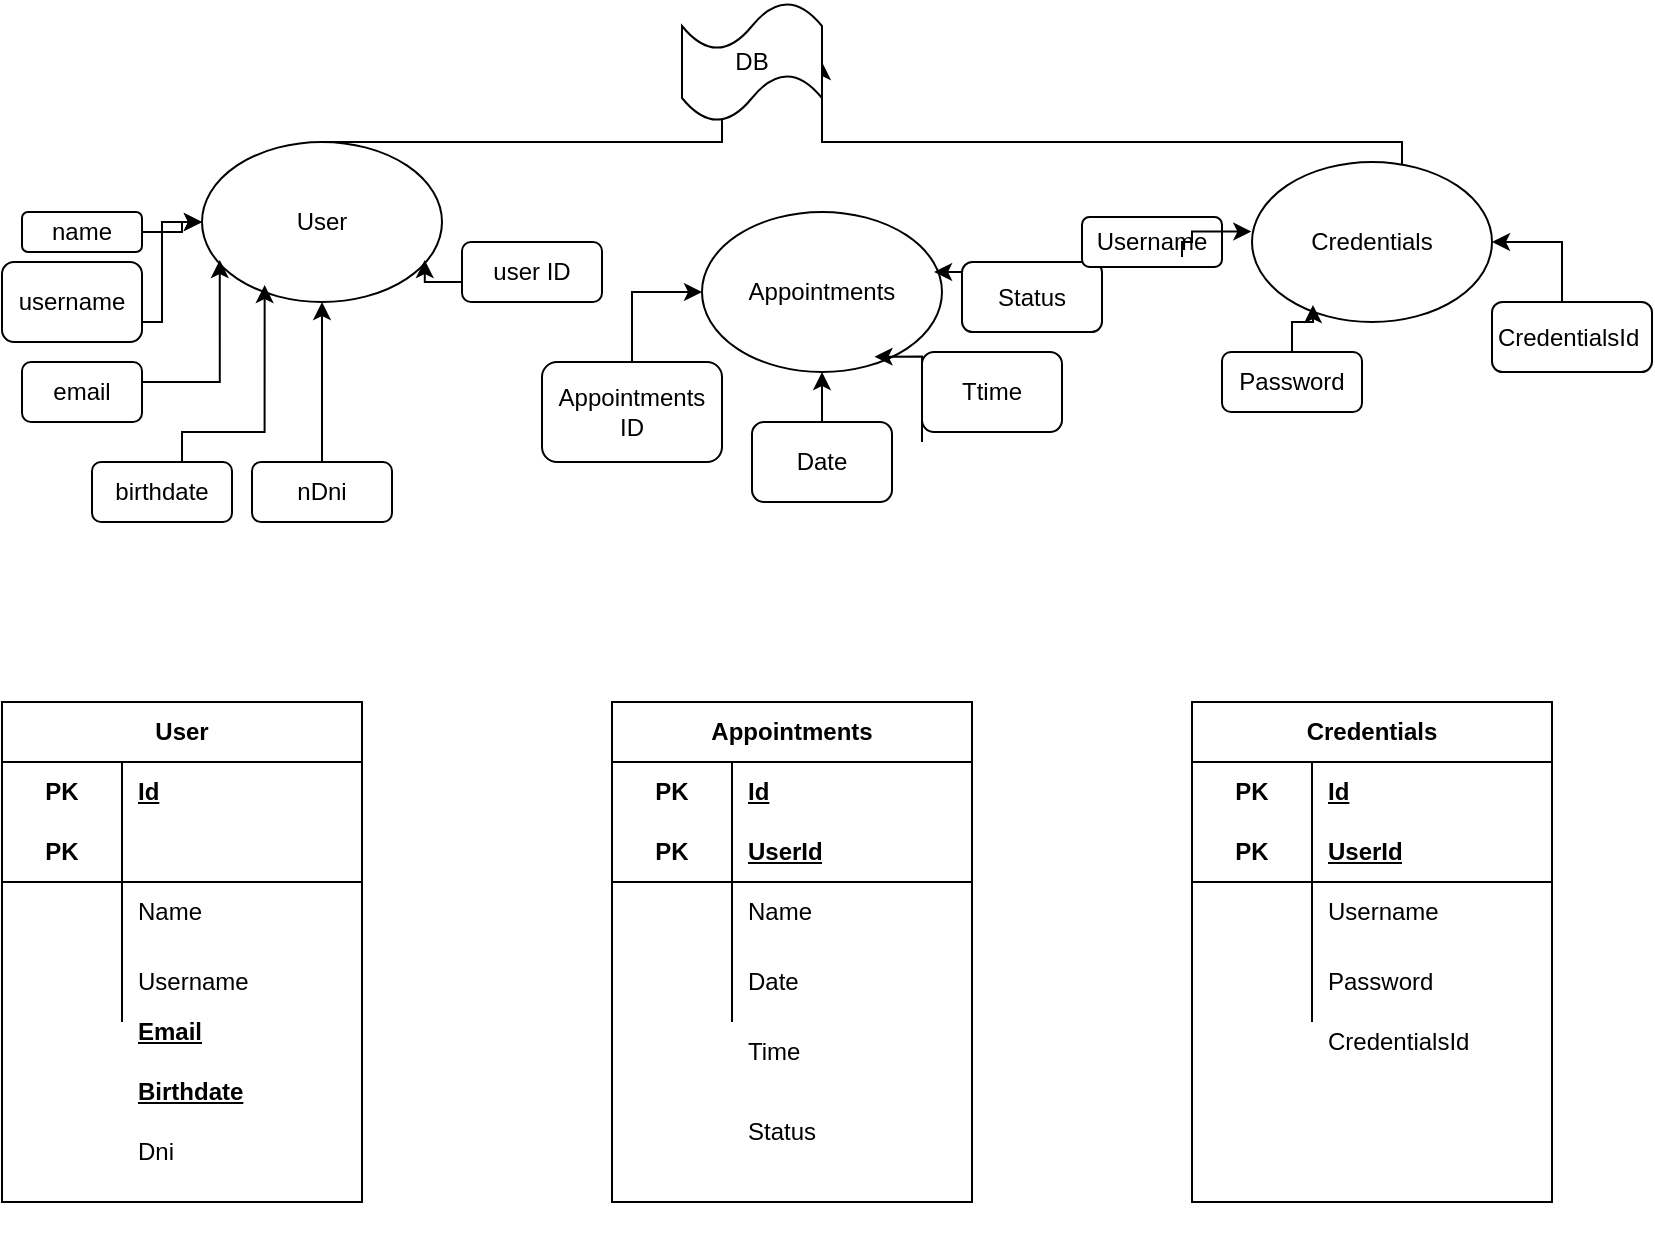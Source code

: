 <mxfile version="27.0.5">
  <diagram name="Página-1" id="jzqENAcbfFCvSukeIIhP">
    <mxGraphModel dx="1106" dy="571" grid="1" gridSize="10" guides="1" tooltips="1" connect="1" arrows="1" fold="1" page="1" pageScale="1" pageWidth="827" pageHeight="1169" math="0" shadow="0">
      <root>
        <mxCell id="0" />
        <mxCell id="1" parent="0" />
        <mxCell id="-4ZofiW5pJkBx7gfVHtG-1" style="edgeStyle=orthogonalEdgeStyle;rounded=0;orthogonalLoop=1;jettySize=auto;html=1;entryX=0;entryY=0.5;entryDx=0;entryDy=0;entryPerimeter=0;" edge="1" parent="1" source="-4ZofiW5pJkBx7gfVHtG-2" target="-4ZofiW5pJkBx7gfVHtG-11">
          <mxGeometry relative="1" as="geometry">
            <Array as="points">
              <mxPoint x="460" y="110" />
            </Array>
          </mxGeometry>
        </mxCell>
        <mxCell id="-4ZofiW5pJkBx7gfVHtG-2" value="User" style="ellipse;whiteSpace=wrap;html=1;" vertex="1" parent="1">
          <mxGeometry x="200" y="110" width="120" height="80" as="geometry" />
        </mxCell>
        <mxCell id="-4ZofiW5pJkBx7gfVHtG-3" value="Appointments" style="ellipse;whiteSpace=wrap;html=1;" vertex="1" parent="1">
          <mxGeometry x="450" y="145" width="120" height="80" as="geometry" />
        </mxCell>
        <mxCell id="-4ZofiW5pJkBx7gfVHtG-4" style="edgeStyle=orthogonalEdgeStyle;rounded=0;orthogonalLoop=1;jettySize=auto;html=1;entryX=1;entryY=0.5;entryDx=0;entryDy=0;entryPerimeter=0;" edge="1" parent="1" source="-4ZofiW5pJkBx7gfVHtG-5" target="-4ZofiW5pJkBx7gfVHtG-11">
          <mxGeometry relative="1" as="geometry">
            <mxPoint x="540" y="110" as="targetPoint" />
            <Array as="points">
              <mxPoint x="800" y="110" />
            </Array>
          </mxGeometry>
        </mxCell>
        <mxCell id="-4ZofiW5pJkBx7gfVHtG-5" value="Credentials" style="ellipse;whiteSpace=wrap;html=1;" vertex="1" parent="1">
          <mxGeometry x="725" y="120" width="120" height="80" as="geometry" />
        </mxCell>
        <mxCell id="-4ZofiW5pJkBx7gfVHtG-6" style="edgeStyle=orthogonalEdgeStyle;rounded=0;orthogonalLoop=1;jettySize=auto;html=1;exitX=0.5;exitY=0;exitDx=0;exitDy=0;" edge="1" parent="1" source="-4ZofiW5pJkBx7gfVHtG-8">
          <mxGeometry relative="1" as="geometry">
            <mxPoint x="130" y="160" as="targetPoint" />
          </mxGeometry>
        </mxCell>
        <mxCell id="-4ZofiW5pJkBx7gfVHtG-7" value="" style="edgeStyle=orthogonalEdgeStyle;rounded=0;orthogonalLoop=1;jettySize=auto;html=1;" edge="1" parent="1" source="-4ZofiW5pJkBx7gfVHtG-8" target="-4ZofiW5pJkBx7gfVHtG-2">
          <mxGeometry relative="1" as="geometry" />
        </mxCell>
        <mxCell id="-4ZofiW5pJkBx7gfVHtG-8" value="name" style="rounded=1;whiteSpace=wrap;html=1;" vertex="1" parent="1">
          <mxGeometry x="110" y="145" width="60" height="20" as="geometry" />
        </mxCell>
        <mxCell id="-4ZofiW5pJkBx7gfVHtG-9" value="&lt;div&gt;email&lt;/div&gt;" style="rounded=1;whiteSpace=wrap;html=1;arcSize=15;" vertex="1" parent="1">
          <mxGeometry x="110" y="220" width="60" height="30" as="geometry" />
        </mxCell>
        <mxCell id="-4ZofiW5pJkBx7gfVHtG-10" value="birthdate" style="rounded=1;whiteSpace=wrap;html=1;" vertex="1" parent="1">
          <mxGeometry x="145" y="270" width="70" height="30" as="geometry" />
        </mxCell>
        <mxCell id="-4ZofiW5pJkBx7gfVHtG-11" value="DB" style="shape=tape;whiteSpace=wrap;html=1;" vertex="1" parent="1">
          <mxGeometry x="440" y="40" width="70" height="60" as="geometry" />
        </mxCell>
        <mxCell id="-4ZofiW5pJkBx7gfVHtG-12" style="edgeStyle=orthogonalEdgeStyle;rounded=0;orthogonalLoop=1;jettySize=auto;html=1;entryX=1;entryY=0.5;entryDx=0;entryDy=0;" edge="1" parent="1" target="-4ZofiW5pJkBx7gfVHtG-5">
          <mxGeometry relative="1" as="geometry">
            <mxPoint x="855.0" y="160" as="targetPoint" />
            <mxPoint x="880.0" y="190" as="sourcePoint" />
            <Array as="points">
              <mxPoint x="880" y="160" />
            </Array>
          </mxGeometry>
        </mxCell>
        <mxCell id="-4ZofiW5pJkBx7gfVHtG-13" value="CredentialsId&amp;nbsp;" style="rounded=1;whiteSpace=wrap;html=1;" vertex="1" parent="1">
          <mxGeometry x="845" y="190" width="80" height="35" as="geometry" />
        </mxCell>
        <mxCell id="-4ZofiW5pJkBx7gfVHtG-14" value="" style="edgeStyle=orthogonalEdgeStyle;rounded=0;orthogonalLoop=1;jettySize=auto;html=1;" edge="1" parent="1" source="-4ZofiW5pJkBx7gfVHtG-15" target="-4ZofiW5pJkBx7gfVHtG-2">
          <mxGeometry relative="1" as="geometry">
            <Array as="points">
              <mxPoint x="180" y="200" />
              <mxPoint x="180" y="150" />
            </Array>
          </mxGeometry>
        </mxCell>
        <mxCell id="-4ZofiW5pJkBx7gfVHtG-15" value="username" style="rounded=1;whiteSpace=wrap;html=1;" vertex="1" parent="1">
          <mxGeometry x="100" y="170" width="70" height="40" as="geometry" />
        </mxCell>
        <mxCell id="-4ZofiW5pJkBx7gfVHtG-16" value="" style="edgeStyle=orthogonalEdgeStyle;rounded=0;orthogonalLoop=1;jettySize=auto;html=1;" edge="1" parent="1" source="-4ZofiW5pJkBx7gfVHtG-17" target="-4ZofiW5pJkBx7gfVHtG-2">
          <mxGeometry relative="1" as="geometry" />
        </mxCell>
        <mxCell id="-4ZofiW5pJkBx7gfVHtG-17" value="nDni" style="rounded=1;whiteSpace=wrap;html=1;" vertex="1" parent="1">
          <mxGeometry x="225" y="270" width="70" height="30" as="geometry" />
        </mxCell>
        <mxCell id="-4ZofiW5pJkBx7gfVHtG-18" style="edgeStyle=orthogonalEdgeStyle;rounded=0;orthogonalLoop=1;jettySize=auto;html=1;entryX=0.261;entryY=0.894;entryDx=0;entryDy=0;entryPerimeter=0;" edge="1" parent="1" source="-4ZofiW5pJkBx7gfVHtG-10" target="-4ZofiW5pJkBx7gfVHtG-2">
          <mxGeometry relative="1" as="geometry">
            <Array as="points">
              <mxPoint x="190" y="255" />
              <mxPoint x="231" y="255" />
            </Array>
          </mxGeometry>
        </mxCell>
        <mxCell id="-4ZofiW5pJkBx7gfVHtG-19" style="edgeStyle=orthogonalEdgeStyle;rounded=0;orthogonalLoop=1;jettySize=auto;html=1;entryX=0.074;entryY=0.738;entryDx=0;entryDy=0;entryPerimeter=0;" edge="1" parent="1" source="-4ZofiW5pJkBx7gfVHtG-9" target="-4ZofiW5pJkBx7gfVHtG-2">
          <mxGeometry relative="1" as="geometry">
            <Array as="points">
              <mxPoint x="160" y="230" />
              <mxPoint x="209" y="230" />
            </Array>
          </mxGeometry>
        </mxCell>
        <mxCell id="-4ZofiW5pJkBx7gfVHtG-20" value="&lt;div&gt;user ID&lt;/div&gt;" style="rounded=1;whiteSpace=wrap;html=1;" vertex="1" parent="1">
          <mxGeometry x="330" y="160" width="70" height="30" as="geometry" />
        </mxCell>
        <mxCell id="-4ZofiW5pJkBx7gfVHtG-21" style="edgeStyle=orthogonalEdgeStyle;rounded=0;orthogonalLoop=1;jettySize=auto;html=1;entryX=0.928;entryY=0.738;entryDx=0;entryDy=0;entryPerimeter=0;" edge="1" parent="1" source="-4ZofiW5pJkBx7gfVHtG-20" target="-4ZofiW5pJkBx7gfVHtG-2">
          <mxGeometry relative="1" as="geometry">
            <Array as="points">
              <mxPoint x="311" y="180" />
            </Array>
          </mxGeometry>
        </mxCell>
        <mxCell id="-4ZofiW5pJkBx7gfVHtG-22" value="" style="edgeStyle=orthogonalEdgeStyle;rounded=0;orthogonalLoop=1;jettySize=auto;html=1;" edge="1" parent="1" source="-4ZofiW5pJkBx7gfVHtG-23" target="-4ZofiW5pJkBx7gfVHtG-3">
          <mxGeometry relative="1" as="geometry" />
        </mxCell>
        <mxCell id="-4ZofiW5pJkBx7gfVHtG-23" value="Date" style="rounded=1;whiteSpace=wrap;html=1;" vertex="1" parent="1">
          <mxGeometry x="475" y="250" width="70" height="40" as="geometry" />
        </mxCell>
        <mxCell id="-4ZofiW5pJkBx7gfVHtG-24" value="Ttime" style="rounded=1;whiteSpace=wrap;html=1;" vertex="1" parent="1">
          <mxGeometry x="560" y="215" width="70" height="40" as="geometry" />
        </mxCell>
        <mxCell id="-4ZofiW5pJkBx7gfVHtG-25" value="Status" style="rounded=1;whiteSpace=wrap;html=1;" vertex="1" parent="1">
          <mxGeometry x="580" y="170" width="70" height="35" as="geometry" />
        </mxCell>
        <mxCell id="-4ZofiW5pJkBx7gfVHtG-26" style="edgeStyle=orthogonalEdgeStyle;rounded=0;orthogonalLoop=1;jettySize=auto;html=1;entryX=0.254;entryY=0.894;entryDx=0;entryDy=0;entryPerimeter=0;" edge="1" parent="1" source="-4ZofiW5pJkBx7gfVHtG-27" target="-4ZofiW5pJkBx7gfVHtG-5">
          <mxGeometry relative="1" as="geometry">
            <Array as="points">
              <mxPoint x="745" y="200" />
              <mxPoint x="756" y="200" />
            </Array>
          </mxGeometry>
        </mxCell>
        <mxCell id="-4ZofiW5pJkBx7gfVHtG-27" value="Password" style="rounded=1;whiteSpace=wrap;html=1;" vertex="1" parent="1">
          <mxGeometry x="710" y="215" width="70" height="30" as="geometry" />
        </mxCell>
        <mxCell id="-4ZofiW5pJkBx7gfVHtG-28" value="Username" style="rounded=1;whiteSpace=wrap;html=1;" vertex="1" parent="1">
          <mxGeometry x="640" y="147.5" width="70" height="25" as="geometry" />
        </mxCell>
        <mxCell id="-4ZofiW5pJkBx7gfVHtG-29" style="edgeStyle=orthogonalEdgeStyle;rounded=0;orthogonalLoop=1;jettySize=auto;html=1;entryX=-0.003;entryY=0.435;entryDx=0;entryDy=0;entryPerimeter=0;" edge="1" parent="1" target="-4ZofiW5pJkBx7gfVHtG-5">
          <mxGeometry relative="1" as="geometry">
            <mxPoint x="690.0" y="167.5" as="sourcePoint" />
            <Array as="points">
              <mxPoint x="690" y="160" />
              <mxPoint x="695" y="160" />
              <mxPoint x="695" y="155" />
            </Array>
          </mxGeometry>
        </mxCell>
        <mxCell id="-4ZofiW5pJkBx7gfVHtG-30" style="edgeStyle=orthogonalEdgeStyle;rounded=0;orthogonalLoop=1;jettySize=auto;html=1;entryX=0;entryY=0.5;entryDx=0;entryDy=0;" edge="1" parent="1" source="-4ZofiW5pJkBx7gfVHtG-31" target="-4ZofiW5pJkBx7gfVHtG-3">
          <mxGeometry relative="1" as="geometry" />
        </mxCell>
        <mxCell id="-4ZofiW5pJkBx7gfVHtG-31" value="Appointments ID" style="rounded=1;whiteSpace=wrap;html=1;" vertex="1" parent="1">
          <mxGeometry x="370" y="220" width="90" height="50" as="geometry" />
        </mxCell>
        <mxCell id="-4ZofiW5pJkBx7gfVHtG-32" style="edgeStyle=orthogonalEdgeStyle;rounded=0;orthogonalLoop=1;jettySize=auto;html=1;exitX=0.5;exitY=1;exitDx=0;exitDy=0;" edge="1" parent="1" source="-4ZofiW5pJkBx7gfVHtG-27" target="-4ZofiW5pJkBx7gfVHtG-27">
          <mxGeometry relative="1" as="geometry" />
        </mxCell>
        <mxCell id="-4ZofiW5pJkBx7gfVHtG-33" style="edgeStyle=orthogonalEdgeStyle;rounded=0;orthogonalLoop=1;jettySize=auto;html=1;entryX=0.719;entryY=0.904;entryDx=0;entryDy=0;entryPerimeter=0;" edge="1" parent="1" source="-4ZofiW5pJkBx7gfVHtG-24" target="-4ZofiW5pJkBx7gfVHtG-3">
          <mxGeometry relative="1" as="geometry">
            <Array as="points">
              <mxPoint x="560" y="260" />
              <mxPoint x="560" y="217" />
            </Array>
          </mxGeometry>
        </mxCell>
        <mxCell id="-4ZofiW5pJkBx7gfVHtG-34" value="User" style="shape=table;startSize=30;container=1;collapsible=1;childLayout=tableLayout;fixedRows=1;rowLines=0;fontStyle=1;align=center;resizeLast=1;html=1;whiteSpace=wrap;" vertex="1" parent="1">
          <mxGeometry x="100" y="390" width="180" height="250" as="geometry" />
        </mxCell>
        <mxCell id="-4ZofiW5pJkBx7gfVHtG-35" value="" style="shape=tableRow;horizontal=0;startSize=0;swimlaneHead=0;swimlaneBody=0;fillColor=none;collapsible=0;dropTarget=0;points=[[0,0.5],[1,0.5]];portConstraint=eastwest;top=0;left=0;right=0;bottom=0;html=1;" vertex="1" parent="-4ZofiW5pJkBx7gfVHtG-34">
          <mxGeometry y="30" width="180" height="30" as="geometry" />
        </mxCell>
        <mxCell id="-4ZofiW5pJkBx7gfVHtG-36" value="PK" style="shape=partialRectangle;connectable=0;fillColor=none;top=0;left=0;bottom=0;right=0;fontStyle=1;overflow=hidden;html=1;whiteSpace=wrap;" vertex="1" parent="-4ZofiW5pJkBx7gfVHtG-35">
          <mxGeometry width="60" height="30" as="geometry">
            <mxRectangle width="60" height="30" as="alternateBounds" />
          </mxGeometry>
        </mxCell>
        <mxCell id="-4ZofiW5pJkBx7gfVHtG-37" value="Id" style="shape=partialRectangle;connectable=0;fillColor=none;top=0;left=0;bottom=0;right=0;align=left;spacingLeft=6;fontStyle=5;overflow=hidden;html=1;whiteSpace=wrap;" vertex="1" parent="-4ZofiW5pJkBx7gfVHtG-35">
          <mxGeometry x="60" width="120" height="30" as="geometry">
            <mxRectangle width="120" height="30" as="alternateBounds" />
          </mxGeometry>
        </mxCell>
        <mxCell id="-4ZofiW5pJkBx7gfVHtG-38" value="" style="shape=tableRow;horizontal=0;startSize=0;swimlaneHead=0;swimlaneBody=0;fillColor=none;collapsible=0;dropTarget=0;points=[[0,0.5],[1,0.5]];portConstraint=eastwest;top=0;left=0;right=0;bottom=1;html=1;" vertex="1" parent="-4ZofiW5pJkBx7gfVHtG-34">
          <mxGeometry y="60" width="180" height="30" as="geometry" />
        </mxCell>
        <mxCell id="-4ZofiW5pJkBx7gfVHtG-39" value="PK" style="shape=partialRectangle;connectable=0;fillColor=none;top=0;left=0;bottom=0;right=0;fontStyle=1;overflow=hidden;html=1;whiteSpace=wrap;" vertex="1" parent="-4ZofiW5pJkBx7gfVHtG-38">
          <mxGeometry width="60" height="30" as="geometry">
            <mxRectangle width="60" height="30" as="alternateBounds" />
          </mxGeometry>
        </mxCell>
        <mxCell id="-4ZofiW5pJkBx7gfVHtG-40" value="" style="shape=partialRectangle;connectable=0;fillColor=none;top=0;left=0;bottom=0;right=0;align=left;spacingLeft=6;fontStyle=5;overflow=hidden;html=1;whiteSpace=wrap;" vertex="1" parent="-4ZofiW5pJkBx7gfVHtG-38">
          <mxGeometry x="60" width="120" height="30" as="geometry">
            <mxRectangle width="120" height="30" as="alternateBounds" />
          </mxGeometry>
        </mxCell>
        <mxCell id="-4ZofiW5pJkBx7gfVHtG-41" value="" style="shape=tableRow;horizontal=0;startSize=0;swimlaneHead=0;swimlaneBody=0;fillColor=none;collapsible=0;dropTarget=0;points=[[0,0.5],[1,0.5]];portConstraint=eastwest;top=0;left=0;right=0;bottom=0;html=1;" vertex="1" parent="-4ZofiW5pJkBx7gfVHtG-34">
          <mxGeometry y="90" width="180" height="30" as="geometry" />
        </mxCell>
        <mxCell id="-4ZofiW5pJkBx7gfVHtG-42" value="" style="shape=partialRectangle;connectable=0;fillColor=none;top=0;left=0;bottom=0;right=0;editable=1;overflow=hidden;html=1;whiteSpace=wrap;" vertex="1" parent="-4ZofiW5pJkBx7gfVHtG-41">
          <mxGeometry width="60" height="30" as="geometry">
            <mxRectangle width="60" height="30" as="alternateBounds" />
          </mxGeometry>
        </mxCell>
        <mxCell id="-4ZofiW5pJkBx7gfVHtG-43" value="Name" style="shape=partialRectangle;connectable=0;fillColor=none;top=0;left=0;bottom=0;right=0;align=left;spacingLeft=6;overflow=hidden;html=1;whiteSpace=wrap;" vertex="1" parent="-4ZofiW5pJkBx7gfVHtG-41">
          <mxGeometry x="60" width="120" height="30" as="geometry">
            <mxRectangle width="120" height="30" as="alternateBounds" />
          </mxGeometry>
        </mxCell>
        <mxCell id="-4ZofiW5pJkBx7gfVHtG-44" value="" style="shape=tableRow;horizontal=0;startSize=0;swimlaneHead=0;swimlaneBody=0;fillColor=none;collapsible=0;dropTarget=0;points=[[0,0.5],[1,0.5]];portConstraint=eastwest;top=0;left=0;right=0;bottom=0;html=1;" vertex="1" parent="-4ZofiW5pJkBx7gfVHtG-34">
          <mxGeometry y="120" width="180" height="40" as="geometry" />
        </mxCell>
        <mxCell id="-4ZofiW5pJkBx7gfVHtG-45" value="" style="shape=partialRectangle;connectable=0;fillColor=none;top=0;left=0;bottom=0;right=0;editable=1;overflow=hidden;html=1;whiteSpace=wrap;" vertex="1" parent="-4ZofiW5pJkBx7gfVHtG-44">
          <mxGeometry width="60" height="40" as="geometry">
            <mxRectangle width="60" height="40" as="alternateBounds" />
          </mxGeometry>
        </mxCell>
        <mxCell id="-4ZofiW5pJkBx7gfVHtG-46" value="Username" style="shape=partialRectangle;connectable=0;fillColor=none;top=0;left=0;bottom=0;right=0;align=left;spacingLeft=6;overflow=hidden;html=1;whiteSpace=wrap;" vertex="1" parent="-4ZofiW5pJkBx7gfVHtG-44">
          <mxGeometry x="60" width="120" height="40" as="geometry">
            <mxRectangle width="120" height="40" as="alternateBounds" />
          </mxGeometry>
        </mxCell>
        <mxCell id="-4ZofiW5pJkBx7gfVHtG-47" value="Email" style="shape=partialRectangle;connectable=0;fillColor=none;top=0;left=0;bottom=0;right=0;align=left;spacingLeft=6;fontStyle=5;overflow=hidden;html=1;whiteSpace=wrap;" vertex="1" parent="1">
          <mxGeometry x="160" y="540" width="120" height="30" as="geometry">
            <mxRectangle width="120" height="30" as="alternateBounds" />
          </mxGeometry>
        </mxCell>
        <mxCell id="-4ZofiW5pJkBx7gfVHtG-48" value="Birthdate" style="shape=partialRectangle;connectable=0;fillColor=none;top=0;left=0;bottom=0;right=0;align=left;spacingLeft=6;fontStyle=5;overflow=hidden;html=1;whiteSpace=wrap;" vertex="1" parent="1">
          <mxGeometry x="160" y="570" width="120" height="30" as="geometry">
            <mxRectangle width="120" height="30" as="alternateBounds" />
          </mxGeometry>
        </mxCell>
        <mxCell id="-4ZofiW5pJkBx7gfVHtG-49" value="" style="shape=partialRectangle;connectable=0;fillColor=none;top=0;left=0;bottom=0;right=0;editable=1;overflow=hidden;html=1;whiteSpace=wrap;" vertex="1" parent="1">
          <mxGeometry x="100" y="590" width="60" height="30" as="geometry">
            <mxRectangle width="60" height="30" as="alternateBounds" />
          </mxGeometry>
        </mxCell>
        <mxCell id="-4ZofiW5pJkBx7gfVHtG-50" value="Dni" style="shape=partialRectangle;connectable=0;fillColor=none;top=0;left=0;bottom=0;right=0;align=left;spacingLeft=6;overflow=hidden;html=1;whiteSpace=wrap;" vertex="1" parent="1">
          <mxGeometry x="160" y="600" width="120" height="30" as="geometry">
            <mxRectangle width="120" height="30" as="alternateBounds" />
          </mxGeometry>
        </mxCell>
        <mxCell id="-4ZofiW5pJkBx7gfVHtG-51" value="" style="shape=partialRectangle;connectable=0;fillColor=none;top=0;left=0;bottom=0;right=0;editable=1;overflow=hidden;html=1;whiteSpace=wrap;" vertex="1" parent="1">
          <mxGeometry x="100" y="620" width="60" height="40" as="geometry">
            <mxRectangle width="60" height="40" as="alternateBounds" />
          </mxGeometry>
        </mxCell>
        <mxCell id="-4ZofiW5pJkBx7gfVHtG-52" value="Appointments" style="shape=table;startSize=30;container=1;collapsible=1;childLayout=tableLayout;fixedRows=1;rowLines=0;fontStyle=1;align=center;resizeLast=1;html=1;whiteSpace=wrap;" vertex="1" parent="1">
          <mxGeometry x="405" y="390" width="180" height="250" as="geometry" />
        </mxCell>
        <mxCell id="-4ZofiW5pJkBx7gfVHtG-53" value="" style="shape=tableRow;horizontal=0;startSize=0;swimlaneHead=0;swimlaneBody=0;fillColor=none;collapsible=0;dropTarget=0;points=[[0,0.5],[1,0.5]];portConstraint=eastwest;top=0;left=0;right=0;bottom=0;html=1;" vertex="1" parent="-4ZofiW5pJkBx7gfVHtG-52">
          <mxGeometry y="30" width="180" height="30" as="geometry" />
        </mxCell>
        <mxCell id="-4ZofiW5pJkBx7gfVHtG-54" value="PK" style="shape=partialRectangle;connectable=0;fillColor=none;top=0;left=0;bottom=0;right=0;fontStyle=1;overflow=hidden;html=1;whiteSpace=wrap;" vertex="1" parent="-4ZofiW5pJkBx7gfVHtG-53">
          <mxGeometry width="60" height="30" as="geometry">
            <mxRectangle width="60" height="30" as="alternateBounds" />
          </mxGeometry>
        </mxCell>
        <mxCell id="-4ZofiW5pJkBx7gfVHtG-55" value="Id" style="shape=partialRectangle;connectable=0;fillColor=none;top=0;left=0;bottom=0;right=0;align=left;spacingLeft=6;fontStyle=5;overflow=hidden;html=1;whiteSpace=wrap;" vertex="1" parent="-4ZofiW5pJkBx7gfVHtG-53">
          <mxGeometry x="60" width="120" height="30" as="geometry">
            <mxRectangle width="120" height="30" as="alternateBounds" />
          </mxGeometry>
        </mxCell>
        <mxCell id="-4ZofiW5pJkBx7gfVHtG-56" value="" style="shape=tableRow;horizontal=0;startSize=0;swimlaneHead=0;swimlaneBody=0;fillColor=none;collapsible=0;dropTarget=0;points=[[0,0.5],[1,0.5]];portConstraint=eastwest;top=0;left=0;right=0;bottom=1;html=1;" vertex="1" parent="-4ZofiW5pJkBx7gfVHtG-52">
          <mxGeometry y="60" width="180" height="30" as="geometry" />
        </mxCell>
        <mxCell id="-4ZofiW5pJkBx7gfVHtG-57" value="PK" style="shape=partialRectangle;connectable=0;fillColor=none;top=0;left=0;bottom=0;right=0;fontStyle=1;overflow=hidden;html=1;whiteSpace=wrap;" vertex="1" parent="-4ZofiW5pJkBx7gfVHtG-56">
          <mxGeometry width="60" height="30" as="geometry">
            <mxRectangle width="60" height="30" as="alternateBounds" />
          </mxGeometry>
        </mxCell>
        <mxCell id="-4ZofiW5pJkBx7gfVHtG-58" value="UserId" style="shape=partialRectangle;connectable=0;fillColor=none;top=0;left=0;bottom=0;right=0;align=left;spacingLeft=6;fontStyle=5;overflow=hidden;html=1;whiteSpace=wrap;" vertex="1" parent="-4ZofiW5pJkBx7gfVHtG-56">
          <mxGeometry x="60" width="120" height="30" as="geometry">
            <mxRectangle width="120" height="30" as="alternateBounds" />
          </mxGeometry>
        </mxCell>
        <mxCell id="-4ZofiW5pJkBx7gfVHtG-59" value="" style="shape=tableRow;horizontal=0;startSize=0;swimlaneHead=0;swimlaneBody=0;fillColor=none;collapsible=0;dropTarget=0;points=[[0,0.5],[1,0.5]];portConstraint=eastwest;top=0;left=0;right=0;bottom=0;html=1;" vertex="1" parent="-4ZofiW5pJkBx7gfVHtG-52">
          <mxGeometry y="90" width="180" height="30" as="geometry" />
        </mxCell>
        <mxCell id="-4ZofiW5pJkBx7gfVHtG-60" value="" style="shape=partialRectangle;connectable=0;fillColor=none;top=0;left=0;bottom=0;right=0;editable=1;overflow=hidden;html=1;whiteSpace=wrap;" vertex="1" parent="-4ZofiW5pJkBx7gfVHtG-59">
          <mxGeometry width="60" height="30" as="geometry">
            <mxRectangle width="60" height="30" as="alternateBounds" />
          </mxGeometry>
        </mxCell>
        <mxCell id="-4ZofiW5pJkBx7gfVHtG-61" value="Name" style="shape=partialRectangle;connectable=0;fillColor=none;top=0;left=0;bottom=0;right=0;align=left;spacingLeft=6;overflow=hidden;html=1;whiteSpace=wrap;" vertex="1" parent="-4ZofiW5pJkBx7gfVHtG-59">
          <mxGeometry x="60" width="120" height="30" as="geometry">
            <mxRectangle width="120" height="30" as="alternateBounds" />
          </mxGeometry>
        </mxCell>
        <mxCell id="-4ZofiW5pJkBx7gfVHtG-62" value="" style="shape=tableRow;horizontal=0;startSize=0;swimlaneHead=0;swimlaneBody=0;fillColor=none;collapsible=0;dropTarget=0;points=[[0,0.5],[1,0.5]];portConstraint=eastwest;top=0;left=0;right=0;bottom=0;html=1;" vertex="1" parent="-4ZofiW5pJkBx7gfVHtG-52">
          <mxGeometry y="120" width="180" height="40" as="geometry" />
        </mxCell>
        <mxCell id="-4ZofiW5pJkBx7gfVHtG-63" value="" style="shape=partialRectangle;connectable=0;fillColor=none;top=0;left=0;bottom=0;right=0;editable=1;overflow=hidden;html=1;whiteSpace=wrap;" vertex="1" parent="-4ZofiW5pJkBx7gfVHtG-62">
          <mxGeometry width="60" height="40" as="geometry">
            <mxRectangle width="60" height="40" as="alternateBounds" />
          </mxGeometry>
        </mxCell>
        <mxCell id="-4ZofiW5pJkBx7gfVHtG-64" value="Date" style="shape=partialRectangle;connectable=0;fillColor=none;top=0;left=0;bottom=0;right=0;align=left;spacingLeft=6;overflow=hidden;html=1;whiteSpace=wrap;" vertex="1" parent="-4ZofiW5pJkBx7gfVHtG-62">
          <mxGeometry x="60" width="120" height="40" as="geometry">
            <mxRectangle width="120" height="40" as="alternateBounds" />
          </mxGeometry>
        </mxCell>
        <mxCell id="-4ZofiW5pJkBx7gfVHtG-65" style="edgeStyle=orthogonalEdgeStyle;rounded=0;orthogonalLoop=1;jettySize=auto;html=1;entryX=0.967;entryY=0.375;entryDx=0;entryDy=0;entryPerimeter=0;" edge="1" parent="1" source="-4ZofiW5pJkBx7gfVHtG-25" target="-4ZofiW5pJkBx7gfVHtG-3">
          <mxGeometry relative="1" as="geometry">
            <Array as="points">
              <mxPoint x="590" y="175" />
            </Array>
          </mxGeometry>
        </mxCell>
        <mxCell id="-4ZofiW5pJkBx7gfVHtG-66" value="Credentials" style="shape=table;startSize=30;container=1;collapsible=1;childLayout=tableLayout;fixedRows=1;rowLines=0;fontStyle=1;align=center;resizeLast=1;html=1;whiteSpace=wrap;" vertex="1" parent="1">
          <mxGeometry x="695" y="390" width="180" height="250" as="geometry" />
        </mxCell>
        <mxCell id="-4ZofiW5pJkBx7gfVHtG-67" value="" style="shape=tableRow;horizontal=0;startSize=0;swimlaneHead=0;swimlaneBody=0;fillColor=none;collapsible=0;dropTarget=0;points=[[0,0.5],[1,0.5]];portConstraint=eastwest;top=0;left=0;right=0;bottom=0;html=1;" vertex="1" parent="-4ZofiW5pJkBx7gfVHtG-66">
          <mxGeometry y="30" width="180" height="30" as="geometry" />
        </mxCell>
        <mxCell id="-4ZofiW5pJkBx7gfVHtG-68" value="PK" style="shape=partialRectangle;connectable=0;fillColor=none;top=0;left=0;bottom=0;right=0;fontStyle=1;overflow=hidden;html=1;whiteSpace=wrap;" vertex="1" parent="-4ZofiW5pJkBx7gfVHtG-67">
          <mxGeometry width="60" height="30" as="geometry">
            <mxRectangle width="60" height="30" as="alternateBounds" />
          </mxGeometry>
        </mxCell>
        <mxCell id="-4ZofiW5pJkBx7gfVHtG-69" value="Id" style="shape=partialRectangle;connectable=0;fillColor=none;top=0;left=0;bottom=0;right=0;align=left;spacingLeft=6;fontStyle=5;overflow=hidden;html=1;whiteSpace=wrap;" vertex="1" parent="-4ZofiW5pJkBx7gfVHtG-67">
          <mxGeometry x="60" width="120" height="30" as="geometry">
            <mxRectangle width="120" height="30" as="alternateBounds" />
          </mxGeometry>
        </mxCell>
        <mxCell id="-4ZofiW5pJkBx7gfVHtG-70" value="" style="shape=tableRow;horizontal=0;startSize=0;swimlaneHead=0;swimlaneBody=0;fillColor=none;collapsible=0;dropTarget=0;points=[[0,0.5],[1,0.5]];portConstraint=eastwest;top=0;left=0;right=0;bottom=1;html=1;" vertex="1" parent="-4ZofiW5pJkBx7gfVHtG-66">
          <mxGeometry y="60" width="180" height="30" as="geometry" />
        </mxCell>
        <mxCell id="-4ZofiW5pJkBx7gfVHtG-71" value="PK" style="shape=partialRectangle;connectable=0;fillColor=none;top=0;left=0;bottom=0;right=0;fontStyle=1;overflow=hidden;html=1;whiteSpace=wrap;" vertex="1" parent="-4ZofiW5pJkBx7gfVHtG-70">
          <mxGeometry width="60" height="30" as="geometry">
            <mxRectangle width="60" height="30" as="alternateBounds" />
          </mxGeometry>
        </mxCell>
        <mxCell id="-4ZofiW5pJkBx7gfVHtG-72" value="UserId" style="shape=partialRectangle;connectable=0;fillColor=none;top=0;left=0;bottom=0;right=0;align=left;spacingLeft=6;fontStyle=5;overflow=hidden;html=1;whiteSpace=wrap;" vertex="1" parent="-4ZofiW5pJkBx7gfVHtG-70">
          <mxGeometry x="60" width="120" height="30" as="geometry">
            <mxRectangle width="120" height="30" as="alternateBounds" />
          </mxGeometry>
        </mxCell>
        <mxCell id="-4ZofiW5pJkBx7gfVHtG-73" value="" style="shape=tableRow;horizontal=0;startSize=0;swimlaneHead=0;swimlaneBody=0;fillColor=none;collapsible=0;dropTarget=0;points=[[0,0.5],[1,0.5]];portConstraint=eastwest;top=0;left=0;right=0;bottom=0;html=1;" vertex="1" parent="-4ZofiW5pJkBx7gfVHtG-66">
          <mxGeometry y="90" width="180" height="30" as="geometry" />
        </mxCell>
        <mxCell id="-4ZofiW5pJkBx7gfVHtG-74" value="" style="shape=partialRectangle;connectable=0;fillColor=none;top=0;left=0;bottom=0;right=0;editable=1;overflow=hidden;html=1;whiteSpace=wrap;" vertex="1" parent="-4ZofiW5pJkBx7gfVHtG-73">
          <mxGeometry width="60" height="30" as="geometry">
            <mxRectangle width="60" height="30" as="alternateBounds" />
          </mxGeometry>
        </mxCell>
        <mxCell id="-4ZofiW5pJkBx7gfVHtG-75" value="Username" style="shape=partialRectangle;connectable=0;fillColor=none;top=0;left=0;bottom=0;right=0;align=left;spacingLeft=6;overflow=hidden;html=1;whiteSpace=wrap;" vertex="1" parent="-4ZofiW5pJkBx7gfVHtG-73">
          <mxGeometry x="60" width="120" height="30" as="geometry">
            <mxRectangle width="120" height="30" as="alternateBounds" />
          </mxGeometry>
        </mxCell>
        <mxCell id="-4ZofiW5pJkBx7gfVHtG-76" value="" style="shape=tableRow;horizontal=0;startSize=0;swimlaneHead=0;swimlaneBody=0;fillColor=none;collapsible=0;dropTarget=0;points=[[0,0.5],[1,0.5]];portConstraint=eastwest;top=0;left=0;right=0;bottom=0;html=1;" vertex="1" parent="-4ZofiW5pJkBx7gfVHtG-66">
          <mxGeometry y="120" width="180" height="40" as="geometry" />
        </mxCell>
        <mxCell id="-4ZofiW5pJkBx7gfVHtG-77" value="" style="shape=partialRectangle;connectable=0;fillColor=none;top=0;left=0;bottom=0;right=0;editable=1;overflow=hidden;html=1;whiteSpace=wrap;" vertex="1" parent="-4ZofiW5pJkBx7gfVHtG-76">
          <mxGeometry width="60" height="40" as="geometry">
            <mxRectangle width="60" height="40" as="alternateBounds" />
          </mxGeometry>
        </mxCell>
        <mxCell id="-4ZofiW5pJkBx7gfVHtG-78" value="Password" style="shape=partialRectangle;connectable=0;fillColor=none;top=0;left=0;bottom=0;right=0;align=left;spacingLeft=6;overflow=hidden;html=1;whiteSpace=wrap;" vertex="1" parent="-4ZofiW5pJkBx7gfVHtG-76">
          <mxGeometry x="60" width="120" height="40" as="geometry">
            <mxRectangle width="120" height="40" as="alternateBounds" />
          </mxGeometry>
        </mxCell>
        <mxCell id="-4ZofiW5pJkBx7gfVHtG-79" value="CredentialsId" style="shape=partialRectangle;connectable=0;fillColor=none;top=0;left=0;bottom=0;right=0;align=left;spacingLeft=6;overflow=hidden;html=1;whiteSpace=wrap;" vertex="1" parent="1">
          <mxGeometry x="755" y="540" width="120" height="40" as="geometry">
            <mxRectangle width="120" height="40" as="alternateBounds" />
          </mxGeometry>
        </mxCell>
        <mxCell id="-4ZofiW5pJkBx7gfVHtG-80" value="Time" style="shape=partialRectangle;connectable=0;fillColor=none;top=0;left=0;bottom=0;right=0;align=left;spacingLeft=6;overflow=hidden;html=1;whiteSpace=wrap;" vertex="1" parent="1">
          <mxGeometry x="465" y="545" width="120" height="40" as="geometry">
            <mxRectangle width="120" height="40" as="alternateBounds" />
          </mxGeometry>
        </mxCell>
        <mxCell id="-4ZofiW5pJkBx7gfVHtG-81" value="Status" style="shape=partialRectangle;connectable=0;fillColor=none;top=0;left=0;bottom=0;right=0;align=left;spacingLeft=6;overflow=hidden;html=1;whiteSpace=wrap;" vertex="1" parent="1">
          <mxGeometry x="465" y="585" width="120" height="40" as="geometry">
            <mxRectangle width="120" height="40" as="alternateBounds" />
          </mxGeometry>
        </mxCell>
      </root>
    </mxGraphModel>
  </diagram>
</mxfile>
